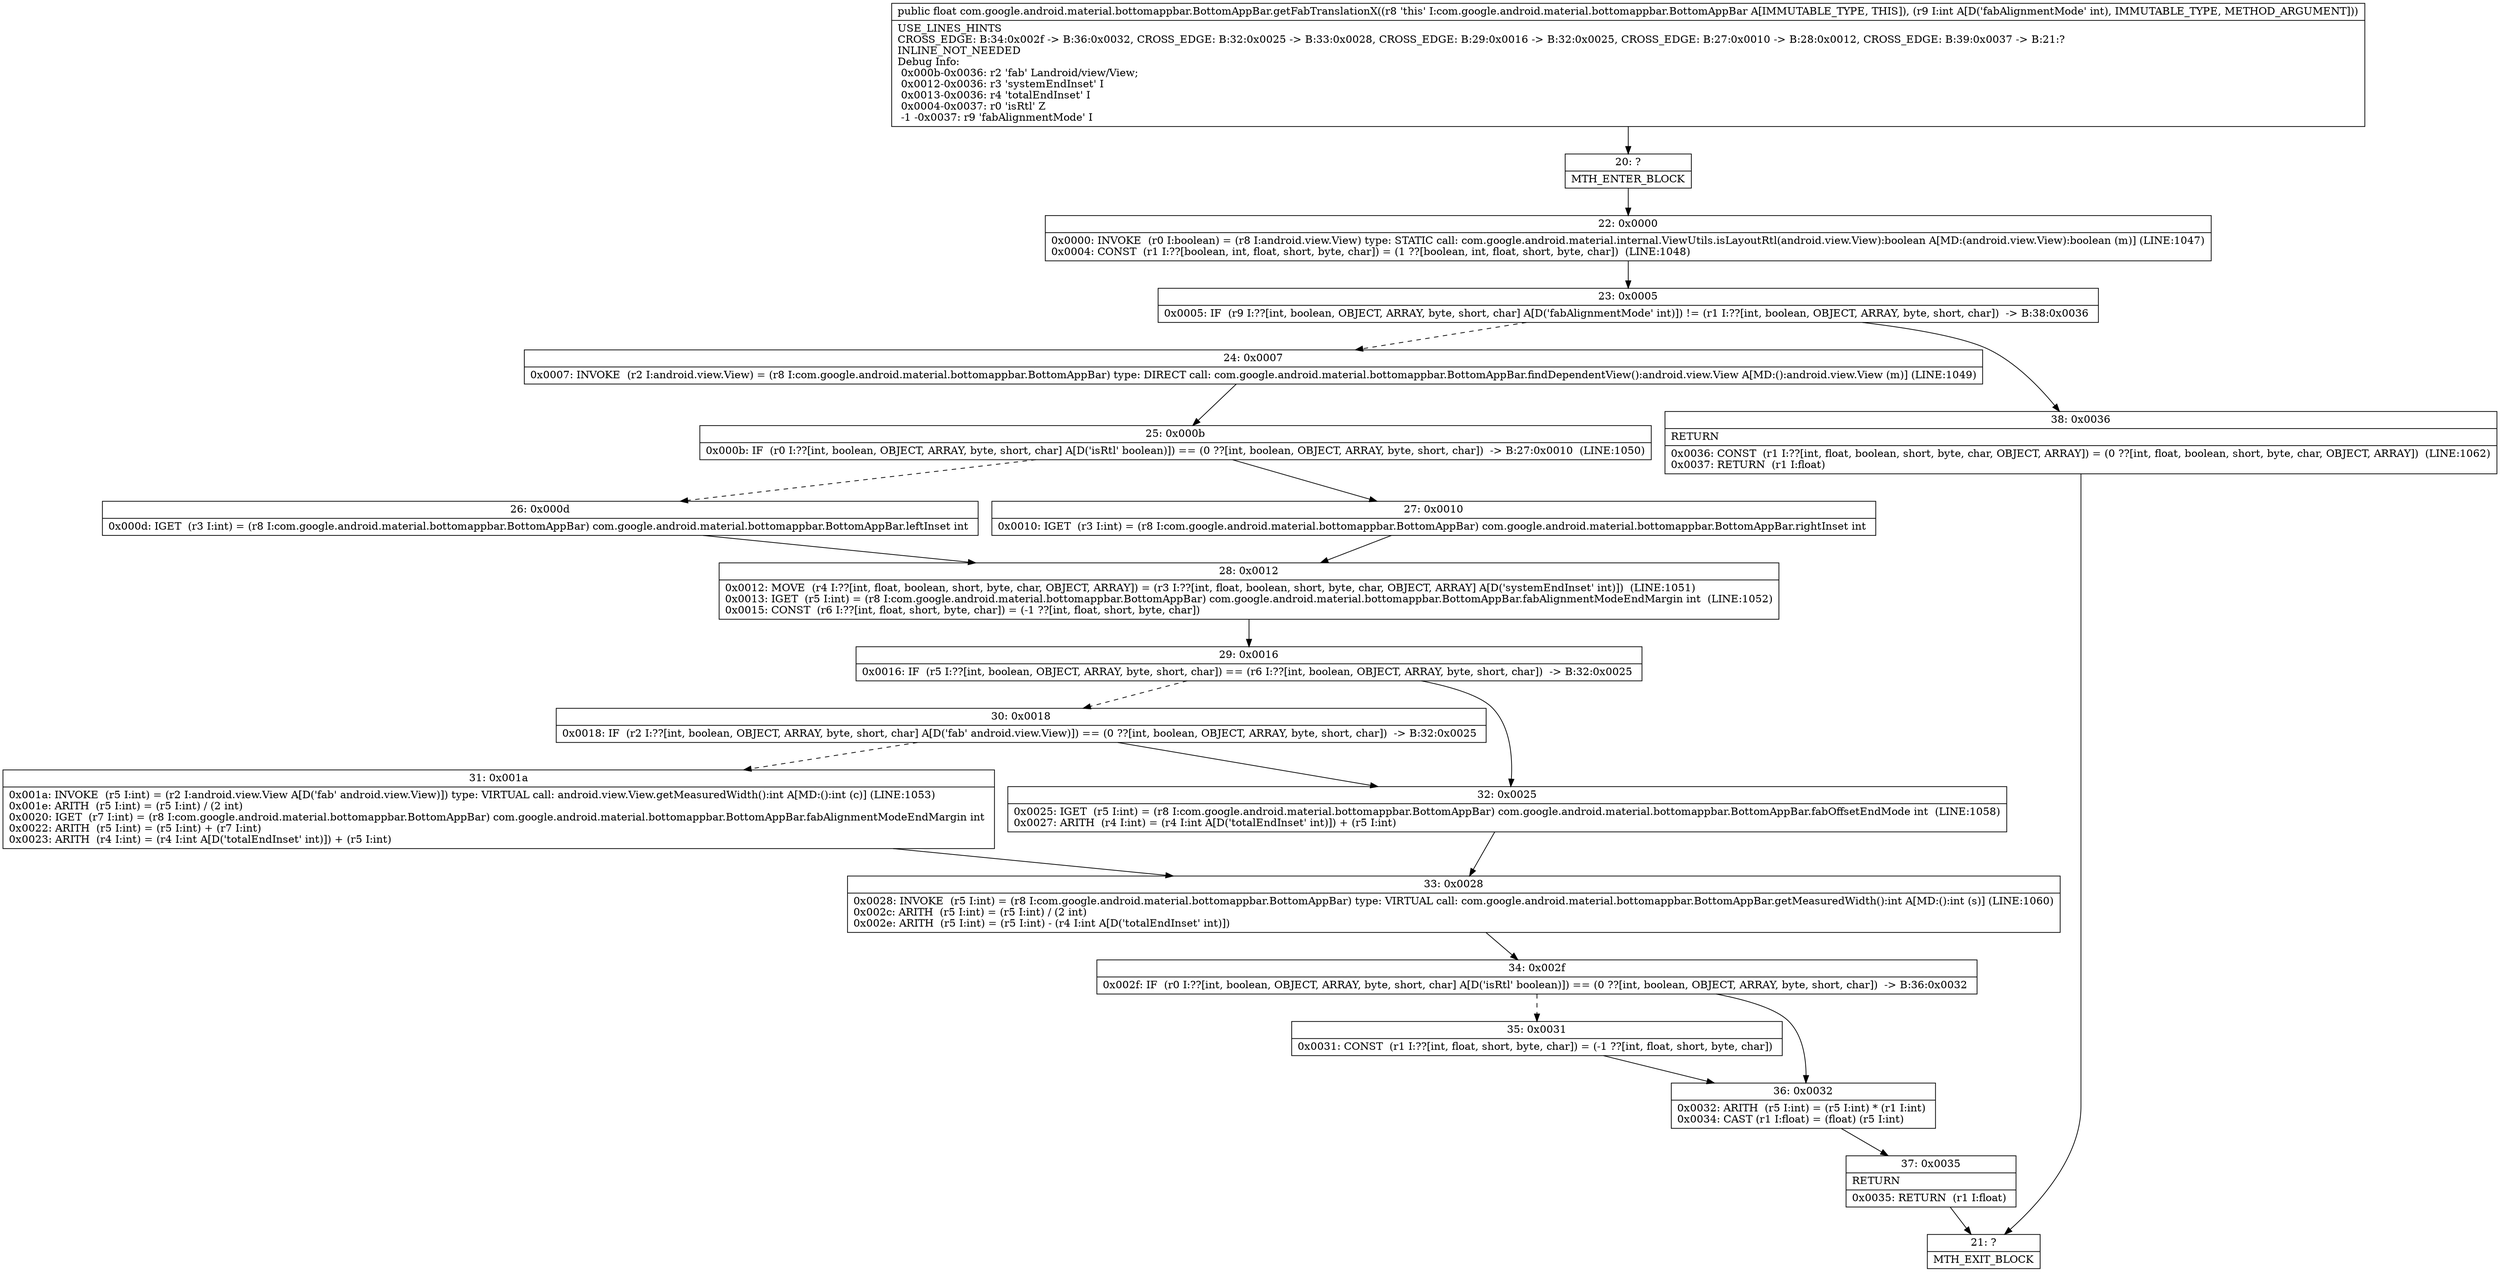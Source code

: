 digraph "CFG forcom.google.android.material.bottomappbar.BottomAppBar.getFabTranslationX(I)F" {
Node_20 [shape=record,label="{20\:\ ?|MTH_ENTER_BLOCK\l}"];
Node_22 [shape=record,label="{22\:\ 0x0000|0x0000: INVOKE  (r0 I:boolean) = (r8 I:android.view.View) type: STATIC call: com.google.android.material.internal.ViewUtils.isLayoutRtl(android.view.View):boolean A[MD:(android.view.View):boolean (m)] (LINE:1047)\l0x0004: CONST  (r1 I:??[boolean, int, float, short, byte, char]) = (1 ??[boolean, int, float, short, byte, char])  (LINE:1048)\l}"];
Node_23 [shape=record,label="{23\:\ 0x0005|0x0005: IF  (r9 I:??[int, boolean, OBJECT, ARRAY, byte, short, char] A[D('fabAlignmentMode' int)]) != (r1 I:??[int, boolean, OBJECT, ARRAY, byte, short, char])  \-\> B:38:0x0036 \l}"];
Node_24 [shape=record,label="{24\:\ 0x0007|0x0007: INVOKE  (r2 I:android.view.View) = (r8 I:com.google.android.material.bottomappbar.BottomAppBar) type: DIRECT call: com.google.android.material.bottomappbar.BottomAppBar.findDependentView():android.view.View A[MD:():android.view.View (m)] (LINE:1049)\l}"];
Node_25 [shape=record,label="{25\:\ 0x000b|0x000b: IF  (r0 I:??[int, boolean, OBJECT, ARRAY, byte, short, char] A[D('isRtl' boolean)]) == (0 ??[int, boolean, OBJECT, ARRAY, byte, short, char])  \-\> B:27:0x0010  (LINE:1050)\l}"];
Node_26 [shape=record,label="{26\:\ 0x000d|0x000d: IGET  (r3 I:int) = (r8 I:com.google.android.material.bottomappbar.BottomAppBar) com.google.android.material.bottomappbar.BottomAppBar.leftInset int \l}"];
Node_28 [shape=record,label="{28\:\ 0x0012|0x0012: MOVE  (r4 I:??[int, float, boolean, short, byte, char, OBJECT, ARRAY]) = (r3 I:??[int, float, boolean, short, byte, char, OBJECT, ARRAY] A[D('systemEndInset' int)])  (LINE:1051)\l0x0013: IGET  (r5 I:int) = (r8 I:com.google.android.material.bottomappbar.BottomAppBar) com.google.android.material.bottomappbar.BottomAppBar.fabAlignmentModeEndMargin int  (LINE:1052)\l0x0015: CONST  (r6 I:??[int, float, short, byte, char]) = (\-1 ??[int, float, short, byte, char]) \l}"];
Node_29 [shape=record,label="{29\:\ 0x0016|0x0016: IF  (r5 I:??[int, boolean, OBJECT, ARRAY, byte, short, char]) == (r6 I:??[int, boolean, OBJECT, ARRAY, byte, short, char])  \-\> B:32:0x0025 \l}"];
Node_30 [shape=record,label="{30\:\ 0x0018|0x0018: IF  (r2 I:??[int, boolean, OBJECT, ARRAY, byte, short, char] A[D('fab' android.view.View)]) == (0 ??[int, boolean, OBJECT, ARRAY, byte, short, char])  \-\> B:32:0x0025 \l}"];
Node_31 [shape=record,label="{31\:\ 0x001a|0x001a: INVOKE  (r5 I:int) = (r2 I:android.view.View A[D('fab' android.view.View)]) type: VIRTUAL call: android.view.View.getMeasuredWidth():int A[MD:():int (c)] (LINE:1053)\l0x001e: ARITH  (r5 I:int) = (r5 I:int) \/ (2 int) \l0x0020: IGET  (r7 I:int) = (r8 I:com.google.android.material.bottomappbar.BottomAppBar) com.google.android.material.bottomappbar.BottomAppBar.fabAlignmentModeEndMargin int \l0x0022: ARITH  (r5 I:int) = (r5 I:int) + (r7 I:int) \l0x0023: ARITH  (r4 I:int) = (r4 I:int A[D('totalEndInset' int)]) + (r5 I:int) \l}"];
Node_33 [shape=record,label="{33\:\ 0x0028|0x0028: INVOKE  (r5 I:int) = (r8 I:com.google.android.material.bottomappbar.BottomAppBar) type: VIRTUAL call: com.google.android.material.bottomappbar.BottomAppBar.getMeasuredWidth():int A[MD:():int (s)] (LINE:1060)\l0x002c: ARITH  (r5 I:int) = (r5 I:int) \/ (2 int) \l0x002e: ARITH  (r5 I:int) = (r5 I:int) \- (r4 I:int A[D('totalEndInset' int)]) \l}"];
Node_34 [shape=record,label="{34\:\ 0x002f|0x002f: IF  (r0 I:??[int, boolean, OBJECT, ARRAY, byte, short, char] A[D('isRtl' boolean)]) == (0 ??[int, boolean, OBJECT, ARRAY, byte, short, char])  \-\> B:36:0x0032 \l}"];
Node_35 [shape=record,label="{35\:\ 0x0031|0x0031: CONST  (r1 I:??[int, float, short, byte, char]) = (\-1 ??[int, float, short, byte, char]) \l}"];
Node_36 [shape=record,label="{36\:\ 0x0032|0x0032: ARITH  (r5 I:int) = (r5 I:int) * (r1 I:int) \l0x0034: CAST (r1 I:float) = (float) (r5 I:int) \l}"];
Node_37 [shape=record,label="{37\:\ 0x0035|RETURN\l|0x0035: RETURN  (r1 I:float) \l}"];
Node_21 [shape=record,label="{21\:\ ?|MTH_EXIT_BLOCK\l}"];
Node_32 [shape=record,label="{32\:\ 0x0025|0x0025: IGET  (r5 I:int) = (r8 I:com.google.android.material.bottomappbar.BottomAppBar) com.google.android.material.bottomappbar.BottomAppBar.fabOffsetEndMode int  (LINE:1058)\l0x0027: ARITH  (r4 I:int) = (r4 I:int A[D('totalEndInset' int)]) + (r5 I:int) \l}"];
Node_27 [shape=record,label="{27\:\ 0x0010|0x0010: IGET  (r3 I:int) = (r8 I:com.google.android.material.bottomappbar.BottomAppBar) com.google.android.material.bottomappbar.BottomAppBar.rightInset int \l}"];
Node_38 [shape=record,label="{38\:\ 0x0036|RETURN\l|0x0036: CONST  (r1 I:??[int, float, boolean, short, byte, char, OBJECT, ARRAY]) = (0 ??[int, float, boolean, short, byte, char, OBJECT, ARRAY])  (LINE:1062)\l0x0037: RETURN  (r1 I:float) \l}"];
MethodNode[shape=record,label="{public float com.google.android.material.bottomappbar.BottomAppBar.getFabTranslationX((r8 'this' I:com.google.android.material.bottomappbar.BottomAppBar A[IMMUTABLE_TYPE, THIS]), (r9 I:int A[D('fabAlignmentMode' int), IMMUTABLE_TYPE, METHOD_ARGUMENT]))  | USE_LINES_HINTS\lCROSS_EDGE: B:34:0x002f \-\> B:36:0x0032, CROSS_EDGE: B:32:0x0025 \-\> B:33:0x0028, CROSS_EDGE: B:29:0x0016 \-\> B:32:0x0025, CROSS_EDGE: B:27:0x0010 \-\> B:28:0x0012, CROSS_EDGE: B:39:0x0037 \-\> B:21:?\lINLINE_NOT_NEEDED\lDebug Info:\l  0x000b\-0x0036: r2 'fab' Landroid\/view\/View;\l  0x0012\-0x0036: r3 'systemEndInset' I\l  0x0013\-0x0036: r4 'totalEndInset' I\l  0x0004\-0x0037: r0 'isRtl' Z\l  \-1 \-0x0037: r9 'fabAlignmentMode' I\l}"];
MethodNode -> Node_20;Node_20 -> Node_22;
Node_22 -> Node_23;
Node_23 -> Node_24[style=dashed];
Node_23 -> Node_38;
Node_24 -> Node_25;
Node_25 -> Node_26[style=dashed];
Node_25 -> Node_27;
Node_26 -> Node_28;
Node_28 -> Node_29;
Node_29 -> Node_30[style=dashed];
Node_29 -> Node_32;
Node_30 -> Node_31[style=dashed];
Node_30 -> Node_32;
Node_31 -> Node_33;
Node_33 -> Node_34;
Node_34 -> Node_35[style=dashed];
Node_34 -> Node_36;
Node_35 -> Node_36;
Node_36 -> Node_37;
Node_37 -> Node_21;
Node_32 -> Node_33;
Node_27 -> Node_28;
Node_38 -> Node_21;
}

